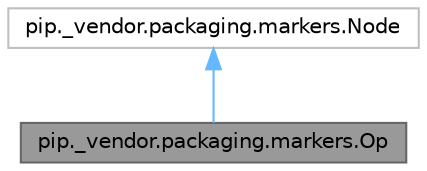 digraph "pip._vendor.packaging.markers.Op"
{
 // LATEX_PDF_SIZE
  bgcolor="transparent";
  edge [fontname=Helvetica,fontsize=10,labelfontname=Helvetica,labelfontsize=10];
  node [fontname=Helvetica,fontsize=10,shape=box,height=0.2,width=0.4];
  Node1 [id="Node000001",label="pip._vendor.packaging.markers.Op",height=0.2,width=0.4,color="gray40", fillcolor="grey60", style="filled", fontcolor="black",tooltip=" "];
  Node2 -> Node1 [id="edge1_Node000001_Node000002",dir="back",color="steelblue1",style="solid",tooltip=" "];
  Node2 [id="Node000002",label="pip._vendor.packaging.markers.Node",height=0.2,width=0.4,color="grey75", fillcolor="white", style="filled",URL="$d4/dd8/classpip_1_1__vendor_1_1packaging_1_1markers_1_1Node.html",tooltip=" "];
}
